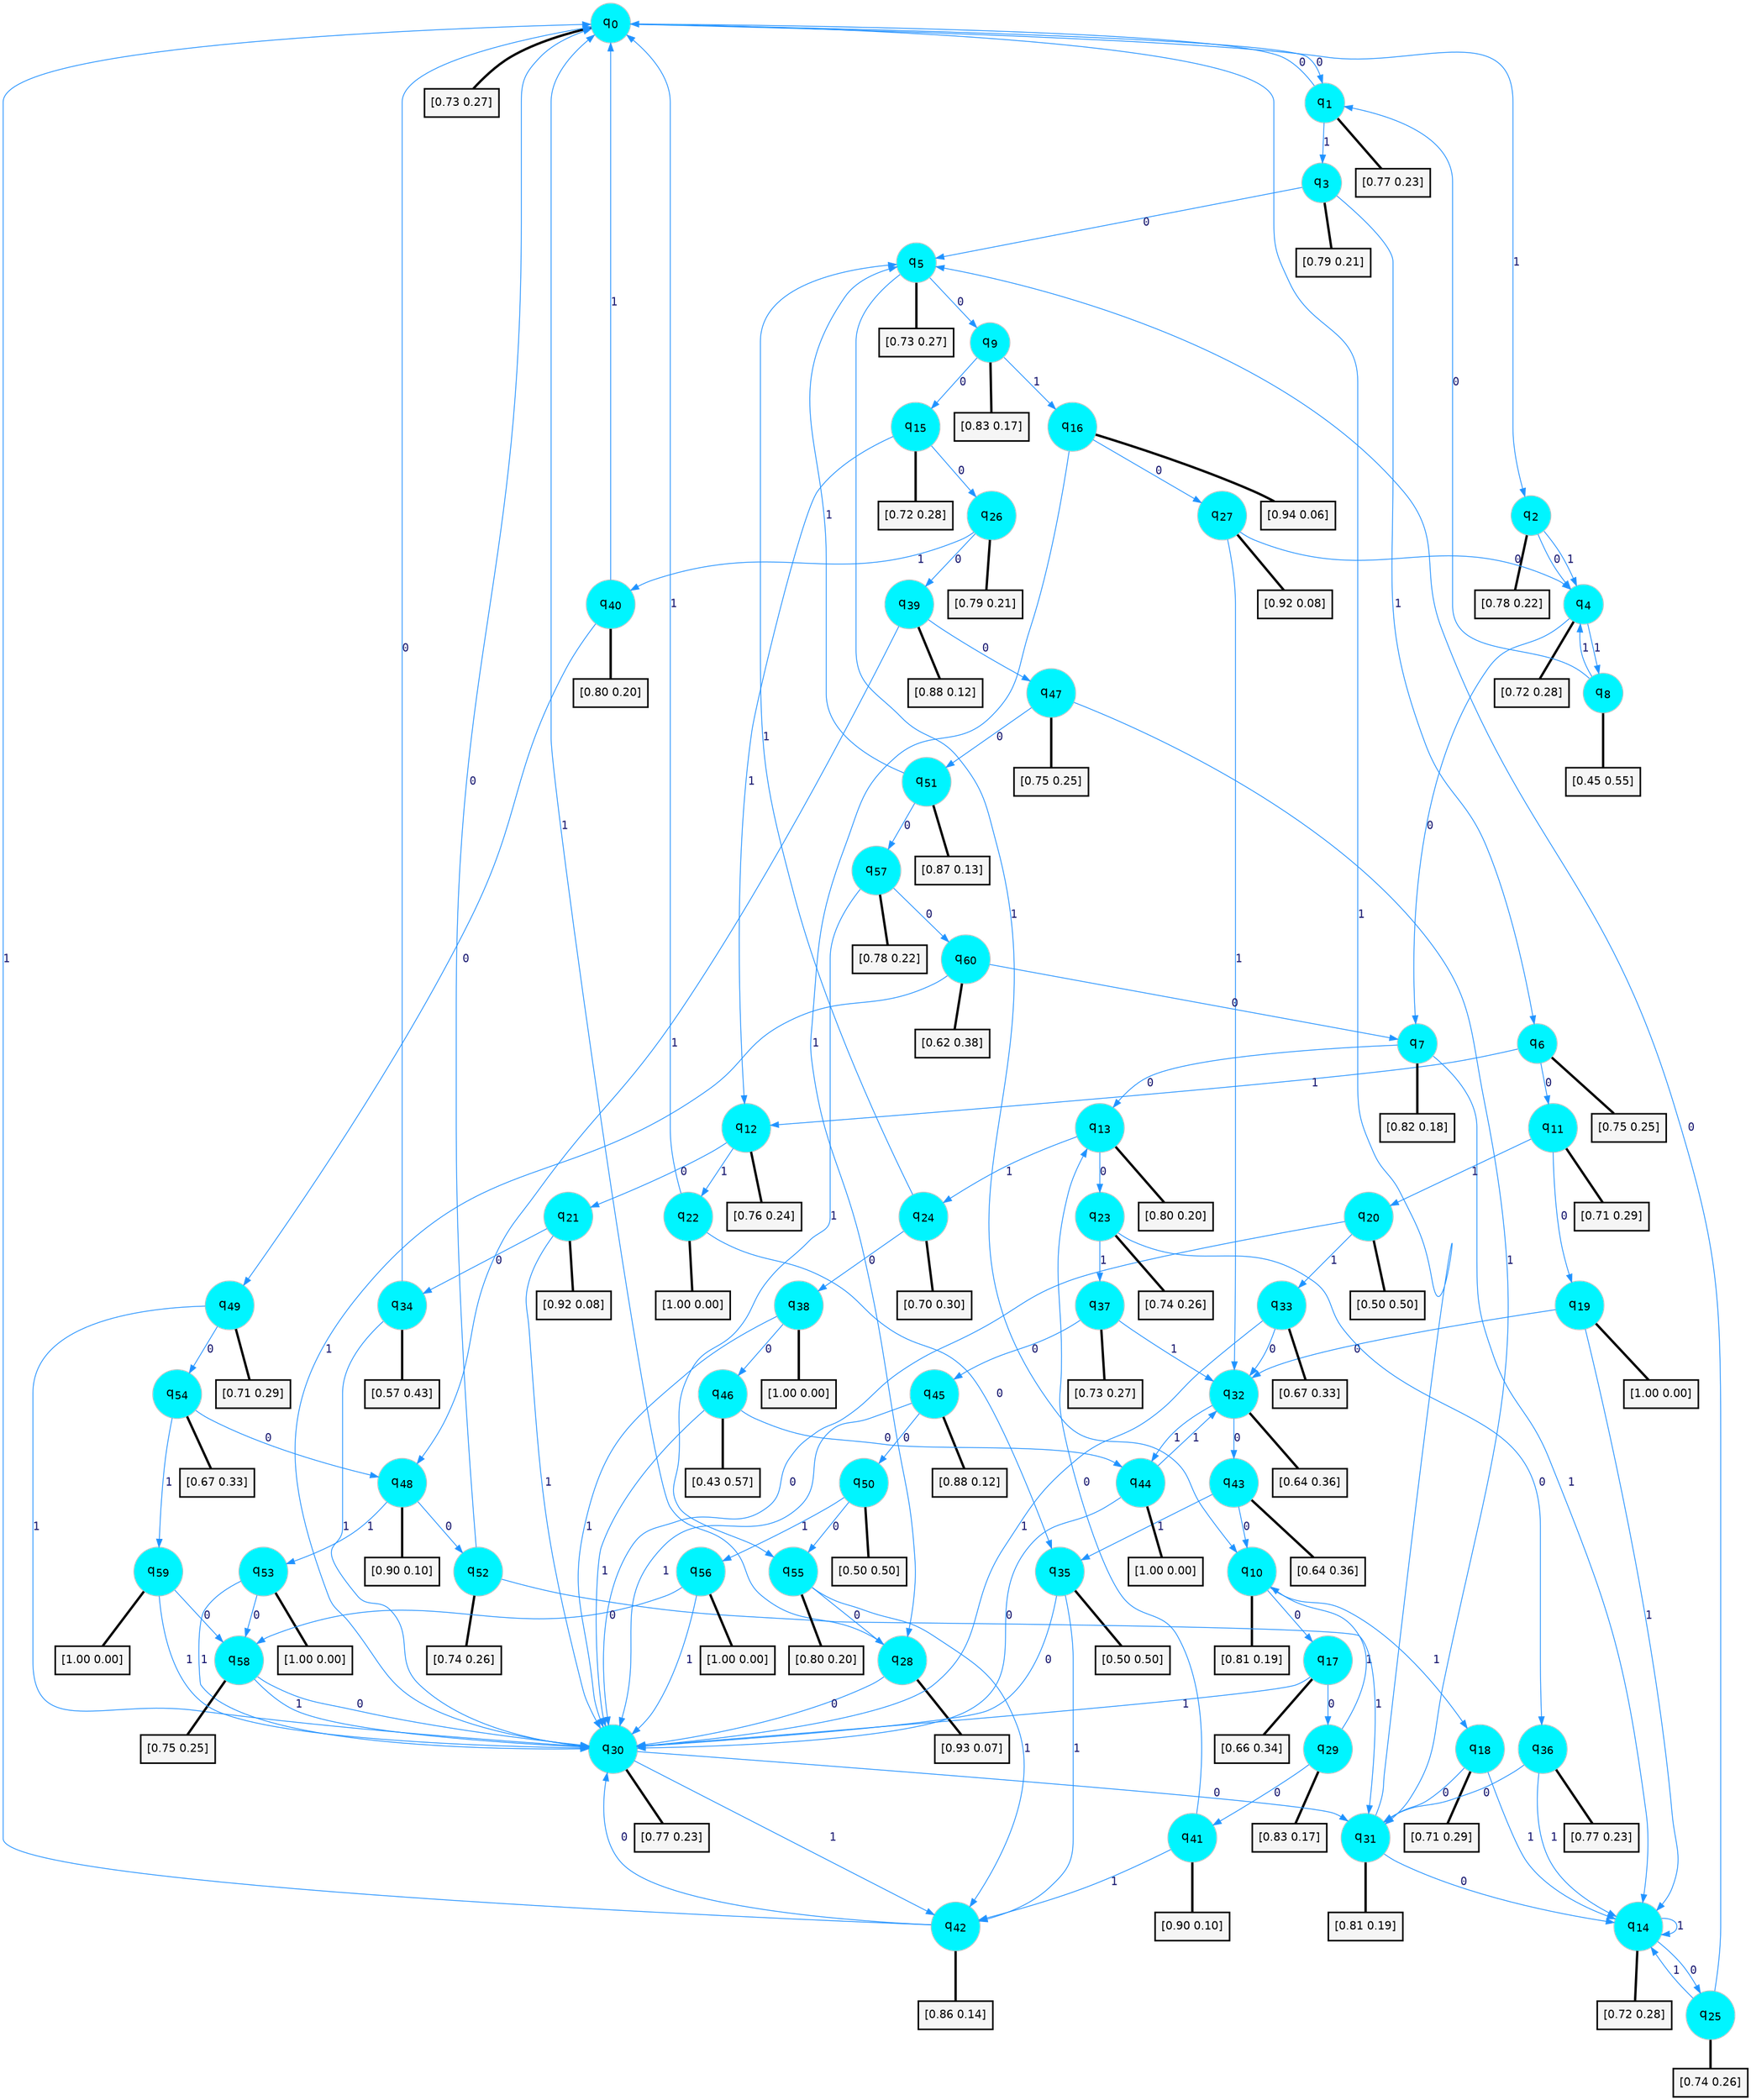digraph G {
graph [
bgcolor=transparent, dpi=300, rankdir=TD, size="40,25"];
node [
color=gray, fillcolor=turquoise1, fontcolor=black, fontname=Helvetica, fontsize=16, fontweight=bold, shape=circle, style=filled];
edge [
arrowsize=1, color=dodgerblue1, fontcolor=midnightblue, fontname=courier, fontweight=bold, penwidth=1, style=solid, weight=20];
0[label=<q<SUB>0</SUB>>];
1[label=<q<SUB>1</SUB>>];
2[label=<q<SUB>2</SUB>>];
3[label=<q<SUB>3</SUB>>];
4[label=<q<SUB>4</SUB>>];
5[label=<q<SUB>5</SUB>>];
6[label=<q<SUB>6</SUB>>];
7[label=<q<SUB>7</SUB>>];
8[label=<q<SUB>8</SUB>>];
9[label=<q<SUB>9</SUB>>];
10[label=<q<SUB>10</SUB>>];
11[label=<q<SUB>11</SUB>>];
12[label=<q<SUB>12</SUB>>];
13[label=<q<SUB>13</SUB>>];
14[label=<q<SUB>14</SUB>>];
15[label=<q<SUB>15</SUB>>];
16[label=<q<SUB>16</SUB>>];
17[label=<q<SUB>17</SUB>>];
18[label=<q<SUB>18</SUB>>];
19[label=<q<SUB>19</SUB>>];
20[label=<q<SUB>20</SUB>>];
21[label=<q<SUB>21</SUB>>];
22[label=<q<SUB>22</SUB>>];
23[label=<q<SUB>23</SUB>>];
24[label=<q<SUB>24</SUB>>];
25[label=<q<SUB>25</SUB>>];
26[label=<q<SUB>26</SUB>>];
27[label=<q<SUB>27</SUB>>];
28[label=<q<SUB>28</SUB>>];
29[label=<q<SUB>29</SUB>>];
30[label=<q<SUB>30</SUB>>];
31[label=<q<SUB>31</SUB>>];
32[label=<q<SUB>32</SUB>>];
33[label=<q<SUB>33</SUB>>];
34[label=<q<SUB>34</SUB>>];
35[label=<q<SUB>35</SUB>>];
36[label=<q<SUB>36</SUB>>];
37[label=<q<SUB>37</SUB>>];
38[label=<q<SUB>38</SUB>>];
39[label=<q<SUB>39</SUB>>];
40[label=<q<SUB>40</SUB>>];
41[label=<q<SUB>41</SUB>>];
42[label=<q<SUB>42</SUB>>];
43[label=<q<SUB>43</SUB>>];
44[label=<q<SUB>44</SUB>>];
45[label=<q<SUB>45</SUB>>];
46[label=<q<SUB>46</SUB>>];
47[label=<q<SUB>47</SUB>>];
48[label=<q<SUB>48</SUB>>];
49[label=<q<SUB>49</SUB>>];
50[label=<q<SUB>50</SUB>>];
51[label=<q<SUB>51</SUB>>];
52[label=<q<SUB>52</SUB>>];
53[label=<q<SUB>53</SUB>>];
54[label=<q<SUB>54</SUB>>];
55[label=<q<SUB>55</SUB>>];
56[label=<q<SUB>56</SUB>>];
57[label=<q<SUB>57</SUB>>];
58[label=<q<SUB>58</SUB>>];
59[label=<q<SUB>59</SUB>>];
60[label=<q<SUB>60</SUB>>];
61[label="[0.73 0.27]", shape=box,fontcolor=black, fontname=Helvetica, fontsize=14, penwidth=2, fillcolor=whitesmoke,color=black];
62[label="[0.77 0.23]", shape=box,fontcolor=black, fontname=Helvetica, fontsize=14, penwidth=2, fillcolor=whitesmoke,color=black];
63[label="[0.78 0.22]", shape=box,fontcolor=black, fontname=Helvetica, fontsize=14, penwidth=2, fillcolor=whitesmoke,color=black];
64[label="[0.79 0.21]", shape=box,fontcolor=black, fontname=Helvetica, fontsize=14, penwidth=2, fillcolor=whitesmoke,color=black];
65[label="[0.72 0.28]", shape=box,fontcolor=black, fontname=Helvetica, fontsize=14, penwidth=2, fillcolor=whitesmoke,color=black];
66[label="[0.73 0.27]", shape=box,fontcolor=black, fontname=Helvetica, fontsize=14, penwidth=2, fillcolor=whitesmoke,color=black];
67[label="[0.75 0.25]", shape=box,fontcolor=black, fontname=Helvetica, fontsize=14, penwidth=2, fillcolor=whitesmoke,color=black];
68[label="[0.82 0.18]", shape=box,fontcolor=black, fontname=Helvetica, fontsize=14, penwidth=2, fillcolor=whitesmoke,color=black];
69[label="[0.45 0.55]", shape=box,fontcolor=black, fontname=Helvetica, fontsize=14, penwidth=2, fillcolor=whitesmoke,color=black];
70[label="[0.83 0.17]", shape=box,fontcolor=black, fontname=Helvetica, fontsize=14, penwidth=2, fillcolor=whitesmoke,color=black];
71[label="[0.81 0.19]", shape=box,fontcolor=black, fontname=Helvetica, fontsize=14, penwidth=2, fillcolor=whitesmoke,color=black];
72[label="[0.71 0.29]", shape=box,fontcolor=black, fontname=Helvetica, fontsize=14, penwidth=2, fillcolor=whitesmoke,color=black];
73[label="[0.76 0.24]", shape=box,fontcolor=black, fontname=Helvetica, fontsize=14, penwidth=2, fillcolor=whitesmoke,color=black];
74[label="[0.80 0.20]", shape=box,fontcolor=black, fontname=Helvetica, fontsize=14, penwidth=2, fillcolor=whitesmoke,color=black];
75[label="[0.72 0.28]", shape=box,fontcolor=black, fontname=Helvetica, fontsize=14, penwidth=2, fillcolor=whitesmoke,color=black];
76[label="[0.72 0.28]", shape=box,fontcolor=black, fontname=Helvetica, fontsize=14, penwidth=2, fillcolor=whitesmoke,color=black];
77[label="[0.94 0.06]", shape=box,fontcolor=black, fontname=Helvetica, fontsize=14, penwidth=2, fillcolor=whitesmoke,color=black];
78[label="[0.66 0.34]", shape=box,fontcolor=black, fontname=Helvetica, fontsize=14, penwidth=2, fillcolor=whitesmoke,color=black];
79[label="[0.71 0.29]", shape=box,fontcolor=black, fontname=Helvetica, fontsize=14, penwidth=2, fillcolor=whitesmoke,color=black];
80[label="[1.00 0.00]", shape=box,fontcolor=black, fontname=Helvetica, fontsize=14, penwidth=2, fillcolor=whitesmoke,color=black];
81[label="[0.50 0.50]", shape=box,fontcolor=black, fontname=Helvetica, fontsize=14, penwidth=2, fillcolor=whitesmoke,color=black];
82[label="[0.92 0.08]", shape=box,fontcolor=black, fontname=Helvetica, fontsize=14, penwidth=2, fillcolor=whitesmoke,color=black];
83[label="[1.00 0.00]", shape=box,fontcolor=black, fontname=Helvetica, fontsize=14, penwidth=2, fillcolor=whitesmoke,color=black];
84[label="[0.74 0.26]", shape=box,fontcolor=black, fontname=Helvetica, fontsize=14, penwidth=2, fillcolor=whitesmoke,color=black];
85[label="[0.70 0.30]", shape=box,fontcolor=black, fontname=Helvetica, fontsize=14, penwidth=2, fillcolor=whitesmoke,color=black];
86[label="[0.74 0.26]", shape=box,fontcolor=black, fontname=Helvetica, fontsize=14, penwidth=2, fillcolor=whitesmoke,color=black];
87[label="[0.79 0.21]", shape=box,fontcolor=black, fontname=Helvetica, fontsize=14, penwidth=2, fillcolor=whitesmoke,color=black];
88[label="[0.92 0.08]", shape=box,fontcolor=black, fontname=Helvetica, fontsize=14, penwidth=2, fillcolor=whitesmoke,color=black];
89[label="[0.93 0.07]", shape=box,fontcolor=black, fontname=Helvetica, fontsize=14, penwidth=2, fillcolor=whitesmoke,color=black];
90[label="[0.83 0.17]", shape=box,fontcolor=black, fontname=Helvetica, fontsize=14, penwidth=2, fillcolor=whitesmoke,color=black];
91[label="[0.77 0.23]", shape=box,fontcolor=black, fontname=Helvetica, fontsize=14, penwidth=2, fillcolor=whitesmoke,color=black];
92[label="[0.81 0.19]", shape=box,fontcolor=black, fontname=Helvetica, fontsize=14, penwidth=2, fillcolor=whitesmoke,color=black];
93[label="[0.64 0.36]", shape=box,fontcolor=black, fontname=Helvetica, fontsize=14, penwidth=2, fillcolor=whitesmoke,color=black];
94[label="[0.67 0.33]", shape=box,fontcolor=black, fontname=Helvetica, fontsize=14, penwidth=2, fillcolor=whitesmoke,color=black];
95[label="[0.57 0.43]", shape=box,fontcolor=black, fontname=Helvetica, fontsize=14, penwidth=2, fillcolor=whitesmoke,color=black];
96[label="[0.50 0.50]", shape=box,fontcolor=black, fontname=Helvetica, fontsize=14, penwidth=2, fillcolor=whitesmoke,color=black];
97[label="[0.77 0.23]", shape=box,fontcolor=black, fontname=Helvetica, fontsize=14, penwidth=2, fillcolor=whitesmoke,color=black];
98[label="[0.73 0.27]", shape=box,fontcolor=black, fontname=Helvetica, fontsize=14, penwidth=2, fillcolor=whitesmoke,color=black];
99[label="[1.00 0.00]", shape=box,fontcolor=black, fontname=Helvetica, fontsize=14, penwidth=2, fillcolor=whitesmoke,color=black];
100[label="[0.88 0.12]", shape=box,fontcolor=black, fontname=Helvetica, fontsize=14, penwidth=2, fillcolor=whitesmoke,color=black];
101[label="[0.80 0.20]", shape=box,fontcolor=black, fontname=Helvetica, fontsize=14, penwidth=2, fillcolor=whitesmoke,color=black];
102[label="[0.90 0.10]", shape=box,fontcolor=black, fontname=Helvetica, fontsize=14, penwidth=2, fillcolor=whitesmoke,color=black];
103[label="[0.86 0.14]", shape=box,fontcolor=black, fontname=Helvetica, fontsize=14, penwidth=2, fillcolor=whitesmoke,color=black];
104[label="[0.64 0.36]", shape=box,fontcolor=black, fontname=Helvetica, fontsize=14, penwidth=2, fillcolor=whitesmoke,color=black];
105[label="[1.00 0.00]", shape=box,fontcolor=black, fontname=Helvetica, fontsize=14, penwidth=2, fillcolor=whitesmoke,color=black];
106[label="[0.88 0.12]", shape=box,fontcolor=black, fontname=Helvetica, fontsize=14, penwidth=2, fillcolor=whitesmoke,color=black];
107[label="[0.43 0.57]", shape=box,fontcolor=black, fontname=Helvetica, fontsize=14, penwidth=2, fillcolor=whitesmoke,color=black];
108[label="[0.75 0.25]", shape=box,fontcolor=black, fontname=Helvetica, fontsize=14, penwidth=2, fillcolor=whitesmoke,color=black];
109[label="[0.90 0.10]", shape=box,fontcolor=black, fontname=Helvetica, fontsize=14, penwidth=2, fillcolor=whitesmoke,color=black];
110[label="[0.71 0.29]", shape=box,fontcolor=black, fontname=Helvetica, fontsize=14, penwidth=2, fillcolor=whitesmoke,color=black];
111[label="[0.50 0.50]", shape=box,fontcolor=black, fontname=Helvetica, fontsize=14, penwidth=2, fillcolor=whitesmoke,color=black];
112[label="[0.87 0.13]", shape=box,fontcolor=black, fontname=Helvetica, fontsize=14, penwidth=2, fillcolor=whitesmoke,color=black];
113[label="[0.74 0.26]", shape=box,fontcolor=black, fontname=Helvetica, fontsize=14, penwidth=2, fillcolor=whitesmoke,color=black];
114[label="[1.00 0.00]", shape=box,fontcolor=black, fontname=Helvetica, fontsize=14, penwidth=2, fillcolor=whitesmoke,color=black];
115[label="[0.67 0.33]", shape=box,fontcolor=black, fontname=Helvetica, fontsize=14, penwidth=2, fillcolor=whitesmoke,color=black];
116[label="[0.80 0.20]", shape=box,fontcolor=black, fontname=Helvetica, fontsize=14, penwidth=2, fillcolor=whitesmoke,color=black];
117[label="[1.00 0.00]", shape=box,fontcolor=black, fontname=Helvetica, fontsize=14, penwidth=2, fillcolor=whitesmoke,color=black];
118[label="[0.78 0.22]", shape=box,fontcolor=black, fontname=Helvetica, fontsize=14, penwidth=2, fillcolor=whitesmoke,color=black];
119[label="[0.75 0.25]", shape=box,fontcolor=black, fontname=Helvetica, fontsize=14, penwidth=2, fillcolor=whitesmoke,color=black];
120[label="[1.00 0.00]", shape=box,fontcolor=black, fontname=Helvetica, fontsize=14, penwidth=2, fillcolor=whitesmoke,color=black];
121[label="[0.62 0.38]", shape=box,fontcolor=black, fontname=Helvetica, fontsize=14, penwidth=2, fillcolor=whitesmoke,color=black];
0->1 [label=0];
0->2 [label=1];
0->61 [arrowhead=none, penwidth=3,color=black];
1->0 [label=0];
1->3 [label=1];
1->62 [arrowhead=none, penwidth=3,color=black];
2->4 [label=0];
2->4 [label=1];
2->63 [arrowhead=none, penwidth=3,color=black];
3->5 [label=0];
3->6 [label=1];
3->64 [arrowhead=none, penwidth=3,color=black];
4->7 [label=0];
4->8 [label=1];
4->65 [arrowhead=none, penwidth=3,color=black];
5->9 [label=0];
5->10 [label=1];
5->66 [arrowhead=none, penwidth=3,color=black];
6->11 [label=0];
6->12 [label=1];
6->67 [arrowhead=none, penwidth=3,color=black];
7->13 [label=0];
7->14 [label=1];
7->68 [arrowhead=none, penwidth=3,color=black];
8->1 [label=0];
8->4 [label=1];
8->69 [arrowhead=none, penwidth=3,color=black];
9->15 [label=0];
9->16 [label=1];
9->70 [arrowhead=none, penwidth=3,color=black];
10->17 [label=0];
10->18 [label=1];
10->71 [arrowhead=none, penwidth=3,color=black];
11->19 [label=0];
11->20 [label=1];
11->72 [arrowhead=none, penwidth=3,color=black];
12->21 [label=0];
12->22 [label=1];
12->73 [arrowhead=none, penwidth=3,color=black];
13->23 [label=0];
13->24 [label=1];
13->74 [arrowhead=none, penwidth=3,color=black];
14->25 [label=0];
14->14 [label=1];
14->75 [arrowhead=none, penwidth=3,color=black];
15->26 [label=0];
15->12 [label=1];
15->76 [arrowhead=none, penwidth=3,color=black];
16->27 [label=0];
16->28 [label=1];
16->77 [arrowhead=none, penwidth=3,color=black];
17->29 [label=0];
17->30 [label=1];
17->78 [arrowhead=none, penwidth=3,color=black];
18->31 [label=0];
18->14 [label=1];
18->79 [arrowhead=none, penwidth=3,color=black];
19->32 [label=0];
19->14 [label=1];
19->80 [arrowhead=none, penwidth=3,color=black];
20->30 [label=0];
20->33 [label=1];
20->81 [arrowhead=none, penwidth=3,color=black];
21->34 [label=0];
21->30 [label=1];
21->82 [arrowhead=none, penwidth=3,color=black];
22->35 [label=0];
22->0 [label=1];
22->83 [arrowhead=none, penwidth=3,color=black];
23->36 [label=0];
23->37 [label=1];
23->84 [arrowhead=none, penwidth=3,color=black];
24->38 [label=0];
24->5 [label=1];
24->85 [arrowhead=none, penwidth=3,color=black];
25->5 [label=0];
25->14 [label=1];
25->86 [arrowhead=none, penwidth=3,color=black];
26->39 [label=0];
26->40 [label=1];
26->87 [arrowhead=none, penwidth=3,color=black];
27->4 [label=0];
27->32 [label=1];
27->88 [arrowhead=none, penwidth=3,color=black];
28->30 [label=0];
28->0 [label=1];
28->89 [arrowhead=none, penwidth=3,color=black];
29->41 [label=0];
29->10 [label=1];
29->90 [arrowhead=none, penwidth=3,color=black];
30->31 [label=0];
30->42 [label=1];
30->91 [arrowhead=none, penwidth=3,color=black];
31->14 [label=0];
31->0 [label=1];
31->92 [arrowhead=none, penwidth=3,color=black];
32->43 [label=0];
32->44 [label=1];
32->93 [arrowhead=none, penwidth=3,color=black];
33->32 [label=0];
33->30 [label=1];
33->94 [arrowhead=none, penwidth=3,color=black];
34->0 [label=0];
34->30 [label=1];
34->95 [arrowhead=none, penwidth=3,color=black];
35->30 [label=0];
35->42 [label=1];
35->96 [arrowhead=none, penwidth=3,color=black];
36->31 [label=0];
36->14 [label=1];
36->97 [arrowhead=none, penwidth=3,color=black];
37->45 [label=0];
37->32 [label=1];
37->98 [arrowhead=none, penwidth=3,color=black];
38->46 [label=0];
38->30 [label=1];
38->99 [arrowhead=none, penwidth=3,color=black];
39->47 [label=0];
39->48 [label=1];
39->100 [arrowhead=none, penwidth=3,color=black];
40->49 [label=0];
40->0 [label=1];
40->101 [arrowhead=none, penwidth=3,color=black];
41->13 [label=0];
41->42 [label=1];
41->102 [arrowhead=none, penwidth=3,color=black];
42->30 [label=0];
42->0 [label=1];
42->103 [arrowhead=none, penwidth=3,color=black];
43->10 [label=0];
43->35 [label=1];
43->104 [arrowhead=none, penwidth=3,color=black];
44->30 [label=0];
44->32 [label=1];
44->105 [arrowhead=none, penwidth=3,color=black];
45->50 [label=0];
45->30 [label=1];
45->106 [arrowhead=none, penwidth=3,color=black];
46->44 [label=0];
46->30 [label=1];
46->107 [arrowhead=none, penwidth=3,color=black];
47->51 [label=0];
47->31 [label=1];
47->108 [arrowhead=none, penwidth=3,color=black];
48->52 [label=0];
48->53 [label=1];
48->109 [arrowhead=none, penwidth=3,color=black];
49->54 [label=0];
49->30 [label=1];
49->110 [arrowhead=none, penwidth=3,color=black];
50->55 [label=0];
50->56 [label=1];
50->111 [arrowhead=none, penwidth=3,color=black];
51->57 [label=0];
51->5 [label=1];
51->112 [arrowhead=none, penwidth=3,color=black];
52->0 [label=0];
52->31 [label=1];
52->113 [arrowhead=none, penwidth=3,color=black];
53->58 [label=0];
53->30 [label=1];
53->114 [arrowhead=none, penwidth=3,color=black];
54->48 [label=0];
54->59 [label=1];
54->115 [arrowhead=none, penwidth=3,color=black];
55->28 [label=0];
55->42 [label=1];
55->116 [arrowhead=none, penwidth=3,color=black];
56->58 [label=0];
56->30 [label=1];
56->117 [arrowhead=none, penwidth=3,color=black];
57->60 [label=0];
57->55 [label=1];
57->118 [arrowhead=none, penwidth=3,color=black];
58->30 [label=0];
58->30 [label=1];
58->119 [arrowhead=none, penwidth=3,color=black];
59->58 [label=0];
59->30 [label=1];
59->120 [arrowhead=none, penwidth=3,color=black];
60->7 [label=0];
60->30 [label=1];
60->121 [arrowhead=none, penwidth=3,color=black];
}
